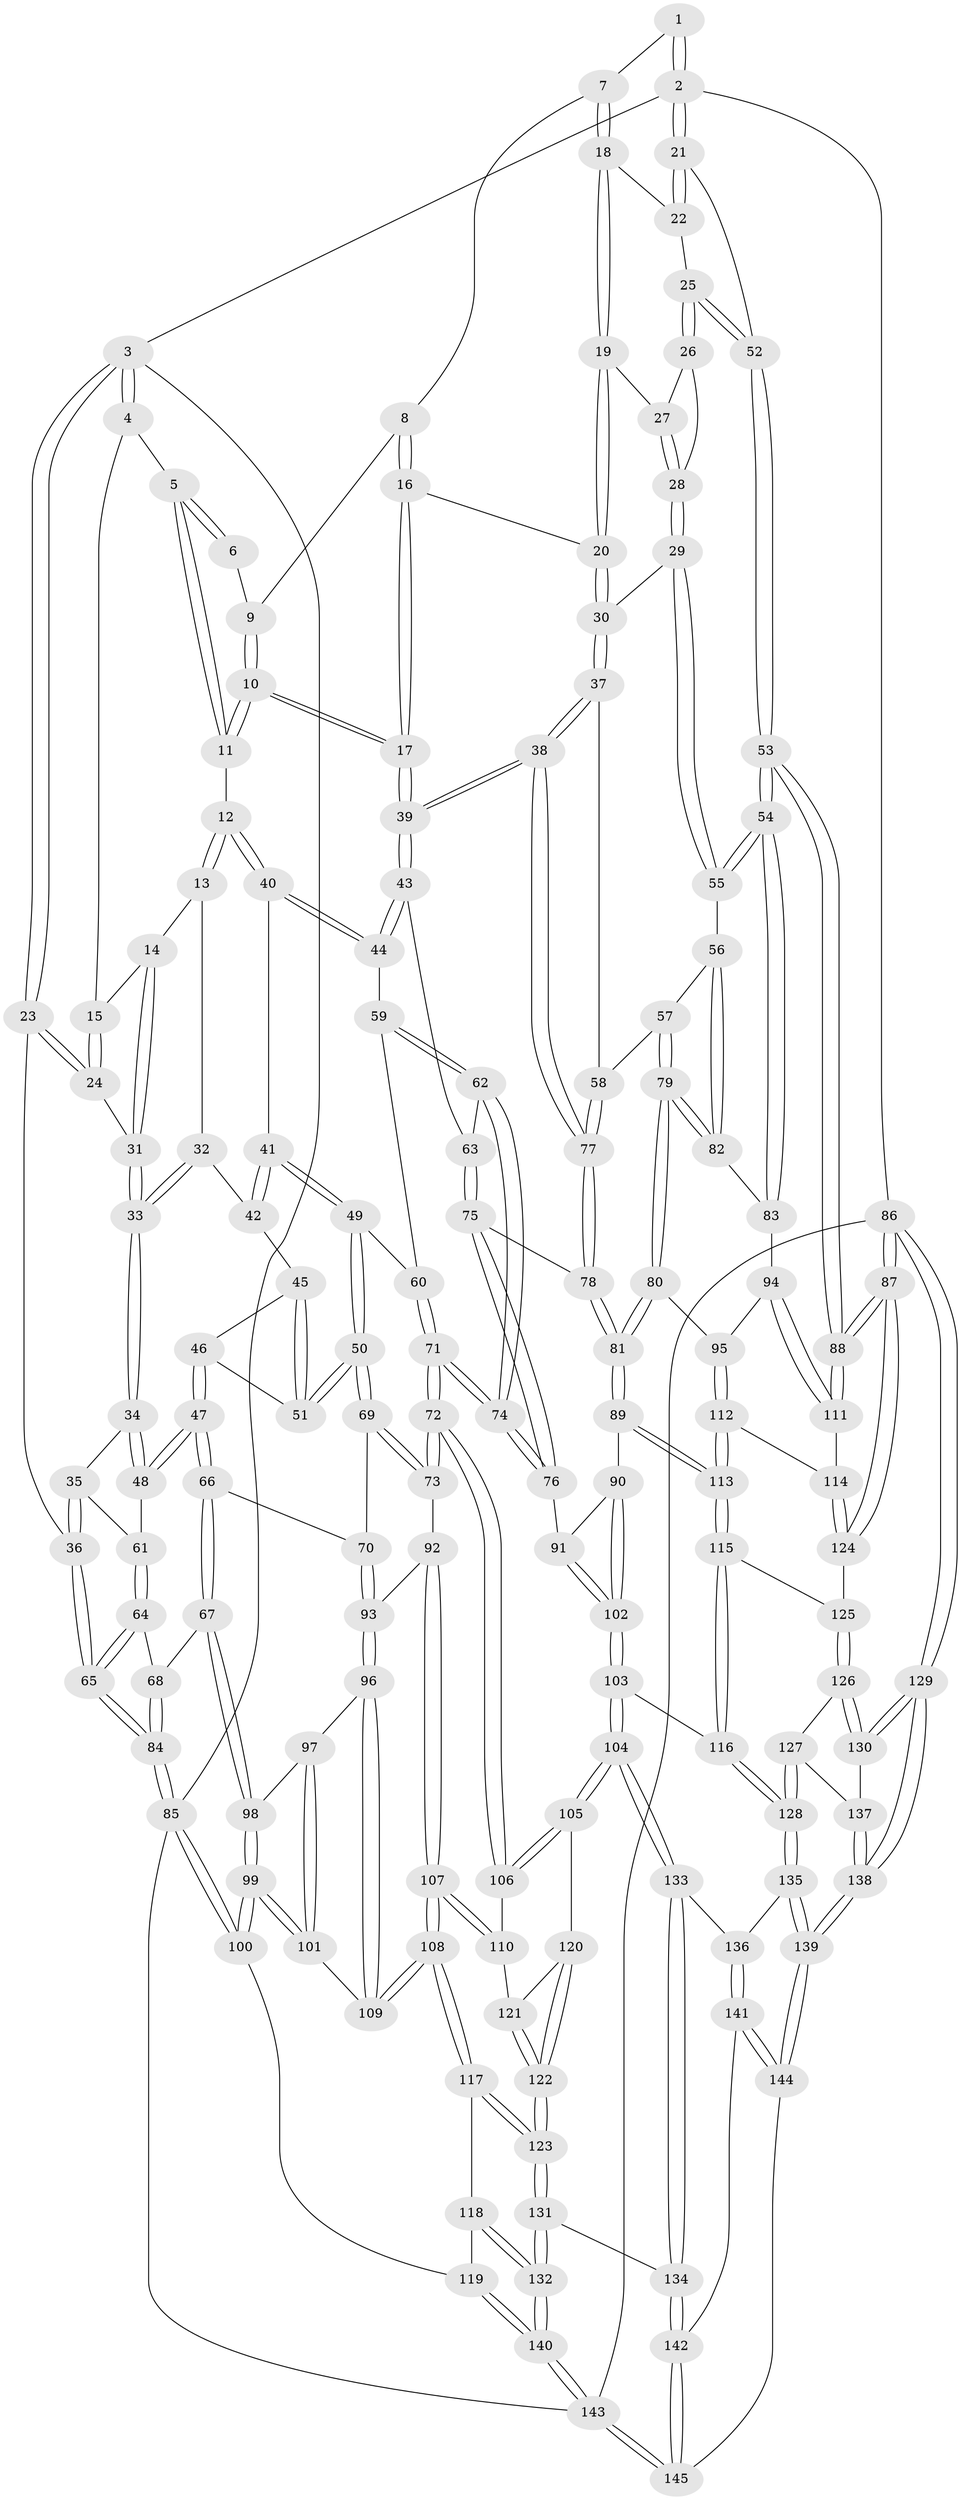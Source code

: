 // coarse degree distribution, {4: 0.20588235294117646, 3: 0.7254901960784313, 2: 0.06862745098039216}
// Generated by graph-tools (version 1.1) at 2025/38/03/04/25 23:38:30]
// undirected, 145 vertices, 359 edges
graph export_dot {
  node [color=gray90,style=filled];
  1 [pos="+0.990536492273243+0"];
  2 [pos="+1+0"];
  3 [pos="+0+0"];
  4 [pos="+0.31296826027712155+0"];
  5 [pos="+0.46396615565463684+0"];
  6 [pos="+0.632092093519221+0"];
  7 [pos="+0.8648233458938063+0.07647582510515592"];
  8 [pos="+0.728237752681659+0.05647675951270833"];
  9 [pos="+0.6677191733759269+0"];
  10 [pos="+0.601200167046548+0.19071887452376662"];
  11 [pos="+0.5171153900576901+0.16521812334533617"];
  12 [pos="+0.46404227200524495+0.19808915893114654"];
  13 [pos="+0.2861595227765373+0.09816560375266209"];
  14 [pos="+0.28375439573726857+0.08866493892991772"];
  15 [pos="+0.27817457983751737+0.024591236910775853"];
  16 [pos="+0.7064941104131724+0.18130833684212694"];
  17 [pos="+0.6390904345173567+0.21588316570366692"];
  18 [pos="+0.8699052489131008+0.09892973334003603"];
  19 [pos="+0.8689291539182421+0.11037346972878276"];
  20 [pos="+0.77311009141822+0.18914356449633224"];
  21 [pos="+1+0"];
  22 [pos="+0.9411939703940257+0.09541594103528266"];
  23 [pos="+0+0"];
  24 [pos="+0.06614442441657545+0.12531232762260652"];
  25 [pos="+1+0.1943785887976259"];
  26 [pos="+1+0.20484277959534683"];
  27 [pos="+0.8699928879592577+0.1118059782583379"];
  28 [pos="+0.9190883064873989+0.2575804938907296"];
  29 [pos="+0.9082652885329221+0.27012729878059133"];
  30 [pos="+0.83364000267037+0.27310359547518465"];
  31 [pos="+0.10274419359290722+0.16643720125863226"];
  32 [pos="+0.2549442923849944+0.21234466048242703"];
  33 [pos="+0.14454462332866688+0.2550003027962968"];
  34 [pos="+0.13035246118429394+0.28399640849761354"];
  35 [pos="+0.002750260439882879+0.2583684980882635"];
  36 [pos="+0+0.16297568031090873"];
  37 [pos="+0.7920529110344364+0.330573531906314"];
  38 [pos="+0.6787021320842064+0.3585561977496829"];
  39 [pos="+0.6492315968100449+0.3350935814061791"];
  40 [pos="+0.43852341016996144+0.25291238090818574"];
  41 [pos="+0.384099544689105+0.2798511797616847"];
  42 [pos="+0.29501489027253297+0.25965051479306217"];
  43 [pos="+0.6164335833812451+0.35074450628034465"];
  44 [pos="+0.46449792266241513+0.2984013655471358"];
  45 [pos="+0.29034848863584+0.2757123652650509"];
  46 [pos="+0.22262014963901008+0.35613303812599306"];
  47 [pos="+0.16712129494549208+0.36452195102628376"];
  48 [pos="+0.13149559448558787+0.31122726543444695"];
  49 [pos="+0.3660201713630194+0.3790253272196409"];
  50 [pos="+0.3228069674158246+0.40874431977701675"];
  51 [pos="+0.3012712560930421+0.3848702729770774"];
  52 [pos="+1+0.18522351302709"];
  53 [pos="+1+0.4422434135702314"];
  54 [pos="+1+0.44273764418275363"];
  55 [pos="+0.9406063697108786+0.4025219794395127"];
  56 [pos="+0.9257059408843418+0.4117859514255957"];
  57 [pos="+0.879862039546981+0.414267810355881"];
  58 [pos="+0.8534950871484945+0.4067028214709784"];
  59 [pos="+0.4679741093653718+0.36660661931362065"];
  60 [pos="+0.41852173169947837+0.39690789277826855"];
  61 [pos="+0.044529605649228365+0.3685790171997686"];
  62 [pos="+0.5133641983097028+0.39979824956430055"];
  63 [pos="+0.6099906043479102+0.35656688561279337"];
  64 [pos="+0.018351404188677475+0.38998942659350694"];
  65 [pos="+0+0.3717678894984052"];
  66 [pos="+0.168817960298505+0.4896610415526663"];
  67 [pos="+0.13153394801492746+0.5118165087567484"];
  68 [pos="+0.09280761806632891+0.49190219936259527"];
  69 [pos="+0.3152012139169103+0.44024377870746473"];
  70 [pos="+0.20713943826018705+0.4973580956426723"];
  71 [pos="+0.46692183534768633+0.543185488469165"];
  72 [pos="+0.44733546710931926+0.5526846825545728"];
  73 [pos="+0.4213036530747261+0.5487378873106955"];
  74 [pos="+0.4765755962388+0.5415032018484214"];
  75 [pos="+0.5633743156086983+0.5011750801545873"];
  76 [pos="+0.4963015781131337+0.5454527878810044"];
  77 [pos="+0.7171713865182384+0.4820319728607093"];
  78 [pos="+0.7169905765975272+0.48711138098833506"];
  79 [pos="+0.8017769277404628+0.558090203657054"];
  80 [pos="+0.7793077086084832+0.5766110938491703"];
  81 [pos="+0.7499545314228544+0.5806326126243545"];
  82 [pos="+0.9108140619154882+0.5067267833563303"];
  83 [pos="+0.950926314259695+0.5522107467421777"];
  84 [pos="+0+0.5246986345482643"];
  85 [pos="+0+0.7502103438963873"];
  86 [pos="+1+1"];
  87 [pos="+1+0.9044351749471204"];
  88 [pos="+1+0.6659836409231125"];
  89 [pos="+0.7468003752593317+0.5861299646787848"];
  90 [pos="+0.6746258048083792+0.6182180234016076"];
  91 [pos="+0.5094059421379923+0.5567608128449331"];
  92 [pos="+0.3023470700215578+0.5969997553401821"];
  93 [pos="+0.28072694179394597+0.5885765488696216"];
  94 [pos="+0.9249659624613865+0.6284634838340487"];
  95 [pos="+0.9222610709099015+0.6296664118271491"];
  96 [pos="+0.22324030084923188+0.6367905074010541"];
  97 [pos="+0.12472124932919547+0.5783423517208063"];
  98 [pos="+0.11409580574912227+0.5650424965767428"];
  99 [pos="+0+0.7225796278602552"];
  100 [pos="+0+0.7528941931634576"];
  101 [pos="+0.18290323842758843+0.7090963064333515"];
  102 [pos="+0.5810031647822045+0.7709475448332943"];
  103 [pos="+0.5807323883788477+0.7720204234614598"];
  104 [pos="+0.5645606845338137+0.7836561871219149"];
  105 [pos="+0.5587374718429929+0.7828342715842005"];
  106 [pos="+0.43481157234881346+0.6495335248605987"];
  107 [pos="+0.3151610222638744+0.7195460855287832"];
  108 [pos="+0.2434888592637659+0.7674264089707036"];
  109 [pos="+0.20013391758689145+0.7161246549585218"];
  110 [pos="+0.3698316820675067+0.7246961345707194"];
  111 [pos="+1+0.6640253243808395"];
  112 [pos="+0.9067718642870038+0.6957261124201873"];
  113 [pos="+0.7854361846276994+0.7310338145579512"];
  114 [pos="+0.9325765024455113+0.7472850140115854"];
  115 [pos="+0.7834124971768212+0.7437997712412289"];
  116 [pos="+0.7347624554470428+0.8100832628953248"];
  117 [pos="+0.24241777210400553+0.7734232637956797"];
  118 [pos="+0.24239745941360283+0.7734704935421014"];
  119 [pos="+0.016595418818352928+0.8331439390595301"];
  120 [pos="+0.5546067435278329+0.7835888016679604"];
  121 [pos="+0.3712347594765889+0.7265039492478509"];
  122 [pos="+0.40724632666245664+0.8460793647601601"];
  123 [pos="+0.40261695274476095+0.8533678560333239"];
  124 [pos="+0.9328991572605336+0.7901871451182061"];
  125 [pos="+0.9091898672819545+0.8074836567673542"];
  126 [pos="+0.9023482716922121+0.8275089003436599"];
  127 [pos="+0.7877103443186104+0.8601988581624749"];
  128 [pos="+0.7442878826730999+0.8393136932081839"];
  129 [pos="+1+1"];
  130 [pos="+0.911462048152704+0.9229592709644212"];
  131 [pos="+0.39924415993096307+0.8669388457281433"];
  132 [pos="+0.23798467851797114+0.9350332317216806"];
  133 [pos="+0.5661469677320492+0.8741304424630338"];
  134 [pos="+0.4451447192305565+0.9557543862483442"];
  135 [pos="+0.7085592854545602+0.9339993330946353"];
  136 [pos="+0.5907141570571816+0.9143018821307356"];
  137 [pos="+0.8022900129710179+0.8778557902884454"];
  138 [pos="+0.8635175746816989+1"];
  139 [pos="+0.8182041098435225+1"];
  140 [pos="+0.19389519709576525+1"];
  141 [pos="+0.5833099124021075+0.9685355909572938"];
  142 [pos="+0.4417602277745477+0.9842317484519203"];
  143 [pos="+0.21845732798320439+1"];
  144 [pos="+0.6364905870511602+1"];
  145 [pos="+0.35550005121721684+1"];
  1 -- 2;
  1 -- 2;
  1 -- 7;
  2 -- 3;
  2 -- 21;
  2 -- 21;
  2 -- 86;
  3 -- 4;
  3 -- 4;
  3 -- 23;
  3 -- 23;
  3 -- 85;
  4 -- 5;
  4 -- 15;
  5 -- 6;
  5 -- 6;
  5 -- 11;
  5 -- 11;
  6 -- 9;
  7 -- 8;
  7 -- 18;
  7 -- 18;
  8 -- 9;
  8 -- 16;
  8 -- 16;
  9 -- 10;
  9 -- 10;
  10 -- 11;
  10 -- 11;
  10 -- 17;
  10 -- 17;
  11 -- 12;
  12 -- 13;
  12 -- 13;
  12 -- 40;
  12 -- 40;
  13 -- 14;
  13 -- 32;
  14 -- 15;
  14 -- 31;
  14 -- 31;
  15 -- 24;
  15 -- 24;
  16 -- 17;
  16 -- 17;
  16 -- 20;
  17 -- 39;
  17 -- 39;
  18 -- 19;
  18 -- 19;
  18 -- 22;
  19 -- 20;
  19 -- 20;
  19 -- 27;
  20 -- 30;
  20 -- 30;
  21 -- 22;
  21 -- 22;
  21 -- 52;
  22 -- 25;
  23 -- 24;
  23 -- 24;
  23 -- 36;
  24 -- 31;
  25 -- 26;
  25 -- 26;
  25 -- 52;
  25 -- 52;
  26 -- 27;
  26 -- 28;
  27 -- 28;
  27 -- 28;
  28 -- 29;
  28 -- 29;
  29 -- 30;
  29 -- 55;
  29 -- 55;
  30 -- 37;
  30 -- 37;
  31 -- 33;
  31 -- 33;
  32 -- 33;
  32 -- 33;
  32 -- 42;
  33 -- 34;
  33 -- 34;
  34 -- 35;
  34 -- 48;
  34 -- 48;
  35 -- 36;
  35 -- 36;
  35 -- 61;
  36 -- 65;
  36 -- 65;
  37 -- 38;
  37 -- 38;
  37 -- 58;
  38 -- 39;
  38 -- 39;
  38 -- 77;
  38 -- 77;
  39 -- 43;
  39 -- 43;
  40 -- 41;
  40 -- 44;
  40 -- 44;
  41 -- 42;
  41 -- 42;
  41 -- 49;
  41 -- 49;
  42 -- 45;
  43 -- 44;
  43 -- 44;
  43 -- 63;
  44 -- 59;
  45 -- 46;
  45 -- 51;
  45 -- 51;
  46 -- 47;
  46 -- 47;
  46 -- 51;
  47 -- 48;
  47 -- 48;
  47 -- 66;
  47 -- 66;
  48 -- 61;
  49 -- 50;
  49 -- 50;
  49 -- 60;
  50 -- 51;
  50 -- 51;
  50 -- 69;
  50 -- 69;
  52 -- 53;
  52 -- 53;
  53 -- 54;
  53 -- 54;
  53 -- 88;
  53 -- 88;
  54 -- 55;
  54 -- 55;
  54 -- 83;
  54 -- 83;
  55 -- 56;
  56 -- 57;
  56 -- 82;
  56 -- 82;
  57 -- 58;
  57 -- 79;
  57 -- 79;
  58 -- 77;
  58 -- 77;
  59 -- 60;
  59 -- 62;
  59 -- 62;
  60 -- 71;
  60 -- 71;
  61 -- 64;
  61 -- 64;
  62 -- 63;
  62 -- 74;
  62 -- 74;
  63 -- 75;
  63 -- 75;
  64 -- 65;
  64 -- 65;
  64 -- 68;
  65 -- 84;
  65 -- 84;
  66 -- 67;
  66 -- 67;
  66 -- 70;
  67 -- 68;
  67 -- 98;
  67 -- 98;
  68 -- 84;
  68 -- 84;
  69 -- 70;
  69 -- 73;
  69 -- 73;
  70 -- 93;
  70 -- 93;
  71 -- 72;
  71 -- 72;
  71 -- 74;
  71 -- 74;
  72 -- 73;
  72 -- 73;
  72 -- 106;
  72 -- 106;
  73 -- 92;
  74 -- 76;
  74 -- 76;
  75 -- 76;
  75 -- 76;
  75 -- 78;
  76 -- 91;
  77 -- 78;
  77 -- 78;
  78 -- 81;
  78 -- 81;
  79 -- 80;
  79 -- 80;
  79 -- 82;
  79 -- 82;
  80 -- 81;
  80 -- 81;
  80 -- 95;
  81 -- 89;
  81 -- 89;
  82 -- 83;
  83 -- 94;
  84 -- 85;
  84 -- 85;
  85 -- 100;
  85 -- 100;
  85 -- 143;
  86 -- 87;
  86 -- 87;
  86 -- 129;
  86 -- 129;
  86 -- 143;
  87 -- 88;
  87 -- 88;
  87 -- 124;
  87 -- 124;
  88 -- 111;
  88 -- 111;
  89 -- 90;
  89 -- 113;
  89 -- 113;
  90 -- 91;
  90 -- 102;
  90 -- 102;
  91 -- 102;
  91 -- 102;
  92 -- 93;
  92 -- 107;
  92 -- 107;
  93 -- 96;
  93 -- 96;
  94 -- 95;
  94 -- 111;
  94 -- 111;
  95 -- 112;
  95 -- 112;
  96 -- 97;
  96 -- 109;
  96 -- 109;
  97 -- 98;
  97 -- 101;
  97 -- 101;
  98 -- 99;
  98 -- 99;
  99 -- 100;
  99 -- 100;
  99 -- 101;
  99 -- 101;
  100 -- 119;
  101 -- 109;
  102 -- 103;
  102 -- 103;
  103 -- 104;
  103 -- 104;
  103 -- 116;
  104 -- 105;
  104 -- 105;
  104 -- 133;
  104 -- 133;
  105 -- 106;
  105 -- 106;
  105 -- 120;
  106 -- 110;
  107 -- 108;
  107 -- 108;
  107 -- 110;
  107 -- 110;
  108 -- 109;
  108 -- 109;
  108 -- 117;
  108 -- 117;
  110 -- 121;
  111 -- 114;
  112 -- 113;
  112 -- 113;
  112 -- 114;
  113 -- 115;
  113 -- 115;
  114 -- 124;
  114 -- 124;
  115 -- 116;
  115 -- 116;
  115 -- 125;
  116 -- 128;
  116 -- 128;
  117 -- 118;
  117 -- 123;
  117 -- 123;
  118 -- 119;
  118 -- 132;
  118 -- 132;
  119 -- 140;
  119 -- 140;
  120 -- 121;
  120 -- 122;
  120 -- 122;
  121 -- 122;
  121 -- 122;
  122 -- 123;
  122 -- 123;
  123 -- 131;
  123 -- 131;
  124 -- 125;
  125 -- 126;
  125 -- 126;
  126 -- 127;
  126 -- 130;
  126 -- 130;
  127 -- 128;
  127 -- 128;
  127 -- 137;
  128 -- 135;
  128 -- 135;
  129 -- 130;
  129 -- 130;
  129 -- 138;
  129 -- 138;
  130 -- 137;
  131 -- 132;
  131 -- 132;
  131 -- 134;
  132 -- 140;
  132 -- 140;
  133 -- 134;
  133 -- 134;
  133 -- 136;
  134 -- 142;
  134 -- 142;
  135 -- 136;
  135 -- 139;
  135 -- 139;
  136 -- 141;
  136 -- 141;
  137 -- 138;
  137 -- 138;
  138 -- 139;
  138 -- 139;
  139 -- 144;
  139 -- 144;
  140 -- 143;
  140 -- 143;
  141 -- 142;
  141 -- 144;
  141 -- 144;
  142 -- 145;
  142 -- 145;
  143 -- 145;
  143 -- 145;
  144 -- 145;
}
